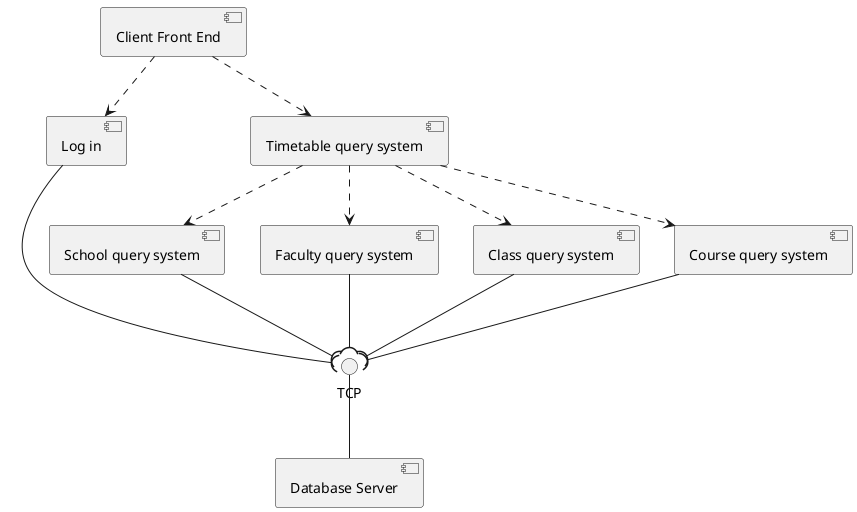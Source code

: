 @startuml 

[Client Front End] as User
[Log in] as Li
[Timetable query system] as System
[School query system] as School
[Faculty query system] as Faculty
[Class query system] as Class
[Course query system] as Course
[Database Server] as DataBase

User ..> System
System ..> School
System ..> Faculty
System ..> Class
System ..> Course


User ..> Li
Li --( TCP

School --( TCP
Faculty --( TCP
Class --( TCP
Course --( TCP
TCP -- DataBase

@enduml